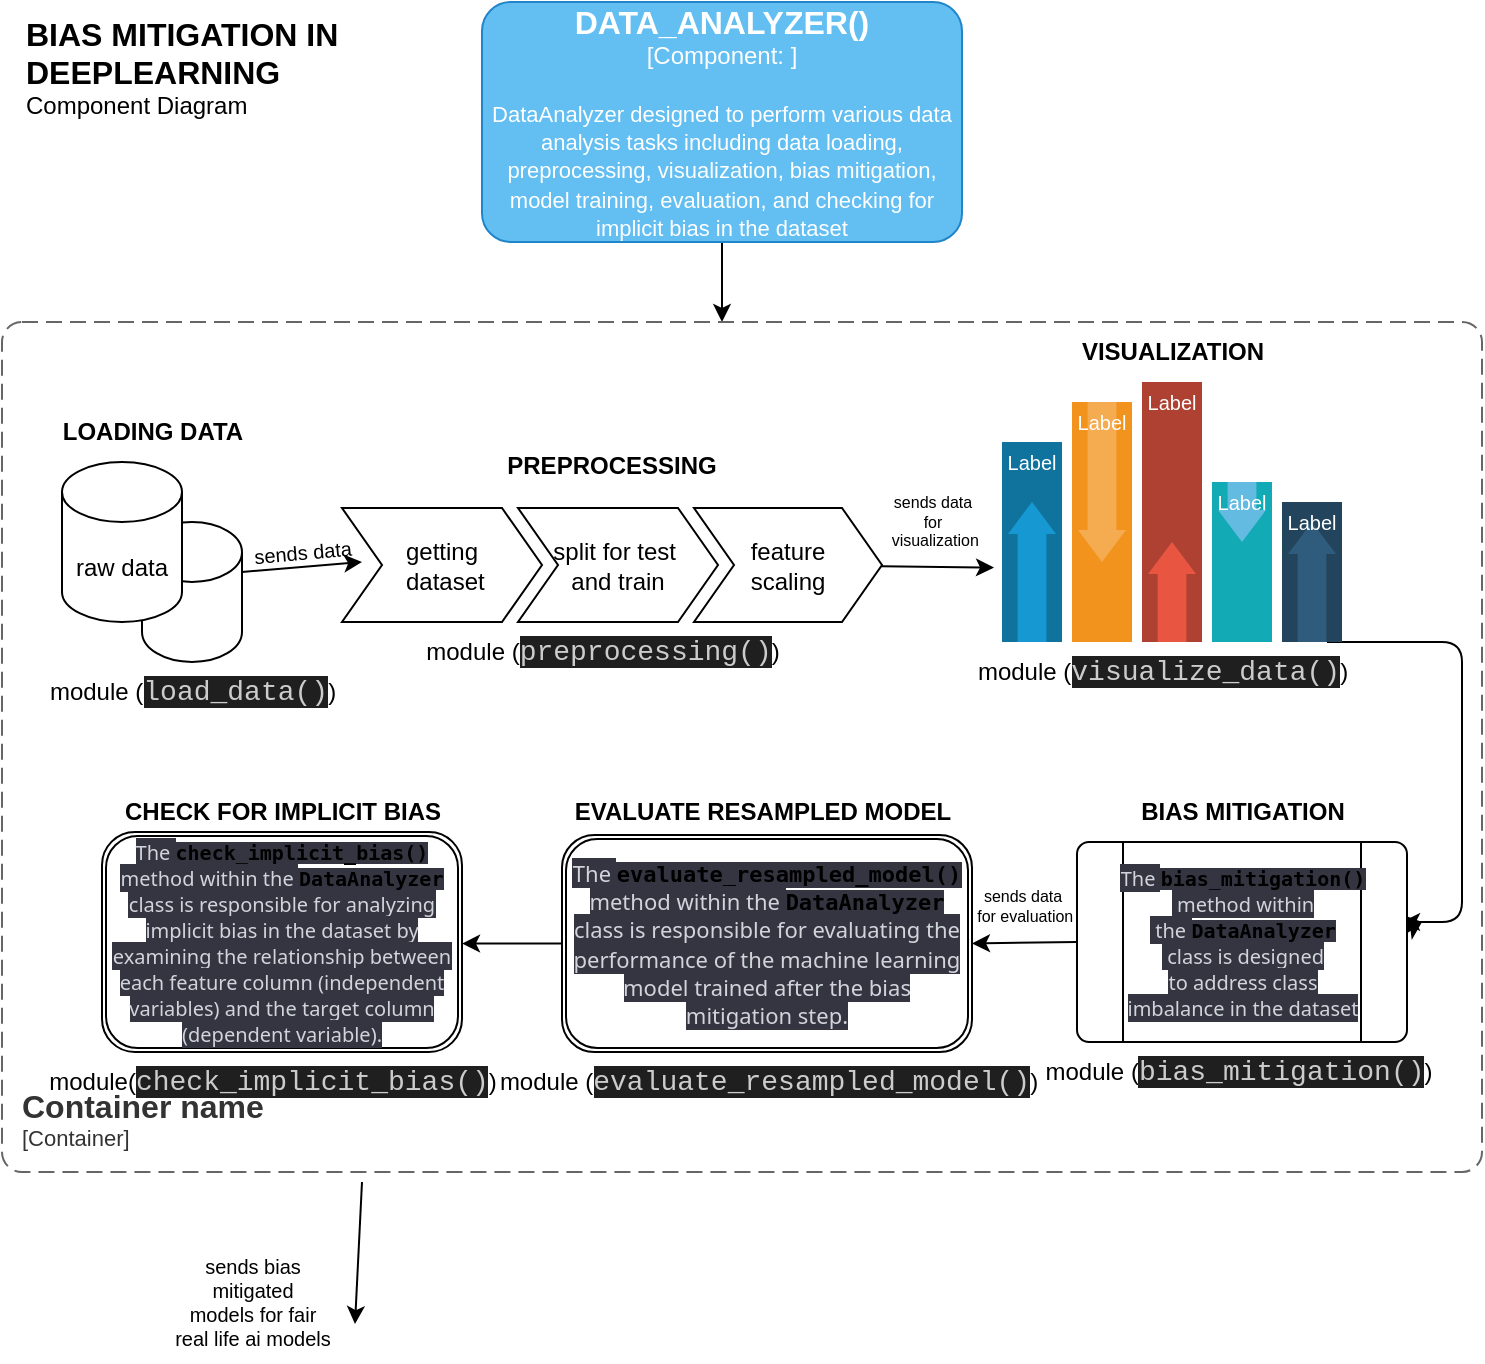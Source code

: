<mxfile version="12.2.4" pages="2"><diagram id="15BmcPadz8gIO5dGYFCy" name="Page-1"><mxGraphModel dx="786" dy="584" grid="1" gridSize="10" guides="1" tooltips="1" connect="1" arrows="1" fold="1" page="1" pageScale="1" pageWidth="850" pageHeight="1100" math="0" shadow="0"><root><mxCell id="0"/><mxCell id="1" parent="0"/><mxCell id="21" style="edgeStyle=none;html=1;exitX=1;exitY=0;exitDx=0;exitDy=25;exitPerimeter=0;" parent="1" source="2" edge="1"><mxGeometry relative="1" as="geometry"><mxPoint x="190" y="290" as="targetPoint"/><Array as="points"><mxPoint x="190" y="290"/></Array></mxGeometry></mxCell><mxCell id="2" value="" style="shape=cylinder3;whiteSpace=wrap;html=1;boundedLbl=1;backgroundOutline=1;size=15;" parent="1" vertex="1"><mxGeometry x="80" y="270" width="50" height="70" as="geometry"/></mxCell><mxCell id="4" style="edgeStyle=none;html=1;exitX=0;exitY=0.5;exitDx=0;exitDy=0;exitPerimeter=0;" parent="1" source="3" target="2" edge="1"><mxGeometry relative="1" as="geometry"/></mxCell><mxCell id="5" style="edgeStyle=none;html=1;entryX=0;entryY=0.5;entryDx=0;entryDy=0;entryPerimeter=0;" parent="1" target="2" edge="1"><mxGeometry relative="1" as="geometry"><mxPoint x="60" y="378" as="targetPoint"/><mxPoint x="60" y="300" as="sourcePoint"/><Array as="points"><mxPoint x="60" y="300"/></Array></mxGeometry></mxCell><mxCell id="3" value="raw data" style="shape=cylinder3;whiteSpace=wrap;html=1;boundedLbl=1;backgroundOutline=1;size=15;" parent="1" vertex="1"><mxGeometry x="40" y="240" width="60" height="80" as="geometry"/></mxCell><mxCell id="36" value="PREPROCESSING" style="swimlane;childLayout=stackLayout;horizontal=1;fillColor=none;horizontalStack=1;resizeParent=1;resizeParentMax=0;resizeLast=0;collapsible=0;strokeColor=none;stackBorder=10;stackSpacing=-12;resizable=1;align=center;points=[];whiteSpace=wrap;html=1;" parent="1" vertex="1"><mxGeometry x="170" y="230" width="290" height="100" as="geometry"/></mxCell><object label="getting&lt;br&gt;&amp;nbsp;dataset" id="37"><mxCell style="shape=step;perimeter=stepPerimeter;fixedSize=1;points=[];whiteSpace=wrap;html=1;" parent="36" vertex="1"><mxGeometry x="10" y="33" width="100" height="57" as="geometry"/></mxCell></object><mxCell id="38" value="split for test&amp;nbsp;&lt;br&gt;and train" style="shape=step;perimeter=stepPerimeter;fixedSize=1;points=[];whiteSpace=wrap;html=1;" parent="36" vertex="1"><mxGeometry x="98" y="33" width="100" height="57" as="geometry"/></mxCell><mxCell id="39" value="feature &lt;br&gt;scaling" style="shape=step;perimeter=stepPerimeter;fixedSize=1;points=[];whiteSpace=wrap;html=1;" parent="36" vertex="1"><mxGeometry x="186" y="33" width="94" height="57" as="geometry"/></mxCell><mxCell id="41" value="" style="fillColor=#10739E;strokeColor=none;html=1;" parent="1" vertex="1"><mxGeometry x="510" y="230" width="30" height="100" as="geometry"/></mxCell><mxCell id="42" value="" style="shape=mxgraph.arrows2.arrow;dy=0.4;dx=16;notch=0;direction=north;fillColor=#1699D3;strokeColor=none;html=1;" parent="41" vertex="1"><mxGeometry x="3" y="30" width="24" height="70" as="geometry"/></mxCell><mxCell id="43" value="Label" style="text;html=1;align=center;verticalAlign=middle;whiteSpace=wrap;fontColor=#FFFFFF;fontSize=10;strokeColor=none;fillColor=none;" parent="41" vertex="1"><mxGeometry width="30" height="20" as="geometry"/></mxCell><mxCell id="44" value="" style="fillColor=#F2931E;strokeColor=none;html=1;" parent="1" vertex="1"><mxGeometry x="545" y="210" width="30" height="120" as="geometry"/></mxCell><mxCell id="45" value="" style="shape=mxgraph.arrows2.arrow;dy=0.4;dx=16;notch=0;direction=south;fillColor=#F5AB50;strokeColor=none;html=1;" parent="44" vertex="1"><mxGeometry x="3" width="24" height="80" as="geometry"/></mxCell><mxCell id="46" value="Label" style="text;html=1;align=center;verticalAlign=middle;whiteSpace=wrap;fontColor=#FFFFFF;fontSize=10;strokeColor=none;fillColor=none;" parent="44" vertex="1"><mxGeometry width="30" height="20" as="geometry"/></mxCell><mxCell id="47" value="" style="fillColor=#AE4132;strokeColor=none;html=1;" parent="1" vertex="1"><mxGeometry x="580" y="200" width="30" height="130" as="geometry"/></mxCell><mxCell id="48" value="" style="shape=mxgraph.arrows2.arrow;dy=0.4;dx=16;notch=0;direction=north;fillColor=#E85642;strokeColor=none;html=1;" parent="47" vertex="1"><mxGeometry x="3" y="80" width="24" height="50" as="geometry"/></mxCell><mxCell id="49" value="Label" style="text;html=1;align=center;verticalAlign=middle;whiteSpace=wrap;fontColor=#FFFFFF;fontSize=10;strokeColor=none;fillColor=none;" parent="47" vertex="1"><mxGeometry width="30" height="20" as="geometry"/></mxCell><mxCell id="50" value="" style="fillColor=#12AAB5;strokeColor=none;html=1;" parent="1" vertex="1"><mxGeometry x="615" y="250" width="30" height="80" as="geometry"/></mxCell><mxCell id="51" value="" style="shape=mxgraph.arrows2.arrow;dy=0.4;dx=16;notch=0;direction=south;fillColor=#64BBE2;strokeColor=none;html=1;" parent="50" vertex="1"><mxGeometry x="3" width="24" height="30" as="geometry"/></mxCell><mxCell id="52" value="Label" style="text;html=1;align=center;verticalAlign=middle;whiteSpace=wrap;fontColor=#FFFFFF;fontSize=10;strokeColor=none;fillColor=none;" parent="50" vertex="1"><mxGeometry width="30" height="20" as="geometry"/></mxCell><mxCell id="58" style="edgeStyle=none;html=1;exitX=0.75;exitY=1;exitDx=0;exitDy=0;entryX=0.9;entryY=0.4;entryDx=0;entryDy=0;entryPerimeter=0;" parent="1" source="53" edge="1"><mxGeometry relative="1" as="geometry"><mxPoint x="710" y="470" as="targetPoint"/><Array as="points"><mxPoint x="740" y="330"/><mxPoint x="740" y="470"/></Array></mxGeometry></mxCell><mxCell id="53" value="" style="fillColor=#23445D;strokeColor=none;html=1;" parent="1" vertex="1"><mxGeometry x="650" y="260" width="30" height="70" as="geometry"/></mxCell><mxCell id="54" value="" style="shape=mxgraph.arrows2.arrow;dy=0.4;dx=16;notch=0;direction=north;fillColor=#2F5B7C;strokeColor=none;html=1;" parent="53" vertex="1"><mxGeometry x="3" y="10" width="24" height="60" as="geometry"/></mxCell><mxCell id="55" value="Label" style="text;html=1;align=center;verticalAlign=middle;whiteSpace=wrap;fontColor=#FFFFFF;fontSize=10;strokeColor=none;fillColor=none;" parent="53" vertex="1"><mxGeometry width="30" height="20" as="geometry"/></mxCell><mxCell id="57" value="VISUALIZATION" style="text;html=1;align=center;verticalAlign=middle;resizable=0;points=[];autosize=1;strokeColor=none;fillColor=none;fontStyle=1" parent="1" vertex="1"><mxGeometry x="540" y="170" width="110" height="30" as="geometry"/></mxCell><mxCell id="59" value="module (&lt;span style=&quot;background-color: rgb(31, 31, 31); color: rgb(204, 204, 204); font-family: Consolas, &amp;quot;Courier New&amp;quot;, monospace; font-size: 14px;&quot;&gt;preprocessing()&lt;/span&gt;&lt;span style=&quot;background-color: initial;&quot;&gt;)&lt;/span&gt;" style="text;html=1;align=center;verticalAlign=middle;resizable=0;points=[];autosize=1;strokeColor=none;fillColor=none;" parent="1" vertex="1"><mxGeometry x="215" y="320" width="190" height="30" as="geometry"/></mxCell><mxCell id="60" value="&lt;b&gt;LOADING DATA&lt;/b&gt;" style="text;html=1;align=center;verticalAlign=middle;resizable=0;points=[];autosize=1;strokeColor=none;fillColor=none;" parent="1" vertex="1"><mxGeometry x="30" y="210" width="110" height="30" as="geometry"/></mxCell><mxCell id="61" value="module (&lt;span style=&quot;background-color: rgb(31, 31, 31); color: rgb(204, 204, 204); font-family: Consolas, &amp;quot;Courier New&amp;quot;, monospace; font-size: 14px;&quot;&gt;load_data()&lt;/span&gt;&lt;span style=&quot;background-color: initial;&quot;&gt;)&lt;/span&gt;" style="text;html=1;align=center;verticalAlign=middle;resizable=0;points=[[0,0.5,0,0,0]];autosize=1;strokeColor=none;fillColor=none;" parent="1" vertex="1"><mxGeometry x="25" y="340" width="160" height="30" as="geometry"/></mxCell><mxCell id="62" value="module (&lt;span style=&quot;background-color: rgb(31, 31, 31); color: rgb(204, 204, 204); font-family: Consolas, &amp;quot;Courier New&amp;quot;, monospace; font-size: 14px;&quot;&gt;visualize_data()&lt;/span&gt;&lt;span style=&quot;background-color: initial;&quot;&gt;)&lt;/span&gt;" style="text;html=1;align=center;verticalAlign=middle;resizable=0;points=[];autosize=1;strokeColor=none;fillColor=none;" parent="1" vertex="1"><mxGeometry x="490" y="330" width="200" height="30" as="geometry"/></mxCell><mxCell id="76" style="edgeStyle=none;html=1;" parent="1" source="65" edge="1"><mxGeometry relative="1" as="geometry"><mxPoint x="720" y="470" as="targetPoint"/></mxGeometry></mxCell><mxCell id="77" style="edgeStyle=none;html=1;exitX=0.5;exitY=1;exitDx=0;exitDy=0;" parent="1" source="65" edge="1"><mxGeometry relative="1" as="geometry"><mxPoint x="720" y="470" as="targetPoint"/></mxGeometry></mxCell><mxCell id="80" style="edgeStyle=none;html=1;exitX=0;exitY=0.5;exitDx=0;exitDy=0;entryX=1;entryY=0.5;entryDx=0;entryDy=0;" parent="1" source="65" target="83" edge="1"><mxGeometry relative="1" as="geometry"><mxPoint x="470" y="490" as="targetPoint"/></mxGeometry></mxCell><mxCell id="65" value="d" style="verticalLabelPosition=bottom;verticalAlign=top;html=1;shape=process;whiteSpace=wrap;rounded=1;size=0.14;arcSize=6;" parent="1" vertex="1"><mxGeometry x="547.5" y="430" width="165" height="100" as="geometry"/></mxCell><mxCell id="67" style="edgeStyle=none;html=1;entryX=-0.133;entryY=0.628;entryDx=0;entryDy=0;entryPerimeter=0;" parent="1" source="39" target="41" edge="1"><mxGeometry relative="1" as="geometry"/></mxCell><mxCell id="68" value="&lt;b&gt;BIAS MITIGATION&lt;/b&gt;" style="text;html=1;align=center;verticalAlign=middle;resizable=0;points=[];autosize=1;strokeColor=none;fillColor=none;" parent="1" vertex="1"><mxGeometry x="565" y="400" width="130" height="30" as="geometry"/></mxCell><mxCell id="79" value="module (&lt;span style=&quot;background-color: rgb(31, 31, 31); color: rgb(204, 204, 204); font-family: Consolas, &amp;quot;Courier New&amp;quot;, monospace; font-size: 14px;&quot;&gt;bias_mitigation()&lt;/span&gt;&lt;span style=&quot;background-color: initial;&quot;&gt;)&lt;/span&gt;" style="text;html=1;align=center;verticalAlign=middle;resizable=0;points=[];autosize=1;strokeColor=none;fillColor=none;" parent="1" vertex="1"><mxGeometry x="522.5" y="530" width="210" height="30" as="geometry"/></mxCell><mxCell id="99" style="edgeStyle=none;html=1;fontFamily=Helvetica;entryX=1;entryY=0.507;entryDx=0;entryDy=0;entryPerimeter=0;" parent="1" source="83" target="100" edge="1"><mxGeometry relative="1" as="geometry"><mxPoint x="220" y="480.75" as="targetPoint"/></mxGeometry></mxCell><mxCell id="83" value="&lt;span style=&quot;color: rgb(209, 213, 219); font-family: Söhne, ui-sans-serif, system-ui, -apple-system, &amp;quot;Segoe UI&amp;quot;, Roboto, Ubuntu, Cantarell, &amp;quot;Noto Sans&amp;quot;, sans-serif, &amp;quot;Helvetica Neue&amp;quot;, Arial, &amp;quot;Apple Color Emoji&amp;quot;, &amp;quot;Segoe UI Emoji&amp;quot;, &amp;quot;Segoe UI Symbol&amp;quot;, &amp;quot;Noto Color Emoji&amp;quot;; font-size: 11px; text-align: start; background-color: rgb(52, 53, 65);&quot;&gt;The &lt;/span&gt;&lt;code style=&quot;border: 0px solid rgb(217, 217, 227); box-sizing: border-box; --tw-border-spacing-x: 0; --tw-border-spacing-y: 0; --tw-translate-x: 0; --tw-translate-y: 0; --tw-rotate: 0; --tw-skew-x: 0; --tw-skew-y: 0; --tw-scale-x: 1; --tw-scale-y: 1; --tw-pan-x: ; --tw-pan-y: ; --tw-pinch-zoom: ; --tw-scroll-snap-strictness: proximity; --tw-gradient-from-position: ; --tw-gradient-via-position: ; --tw-gradient-to-position: ; --tw-ordinal: ; --tw-slashed-zero: ; --tw-numeric-figure: ; --tw-numeric-spacing: ; --tw-numeric-fraction: ; --tw-ring-inset: ; --tw-ring-offset-width: 0px; --tw-ring-offset-color: #fff; --tw-ring-color: rgba(69,89,164,.5); --tw-ring-offset-shadow: 0 0 transparent; --tw-ring-shadow: 0 0 transparent; --tw-shadow: 0 0 transparent; --tw-shadow-colored: 0 0 transparent; --tw-blur: ; --tw-brightness: ; --tw-contrast: ; --tw-grayscale: ; --tw-hue-rotate: ; --tw-invert: ; --tw-saturate: ; --tw-sepia: ; --tw-drop-shadow: ; --tw-backdrop-blur: ; --tw-backdrop-brightness: ; --tw-backdrop-contrast: ; --tw-backdrop-grayscale: ; --tw-backdrop-hue-rotate: ; --tw-backdrop-invert: ; --tw-backdrop-opacity: ; --tw-backdrop-saturate: ; --tw-backdrop-sepia: ; font-size: 11px; font-weight: 600; text-align: start; background-color: rgb(52, 53, 65); font-family: &amp;quot;Söhne Mono&amp;quot;, Monaco, &amp;quot;Andale Mono&amp;quot;, &amp;quot;Ubuntu Mono&amp;quot;, monospace !important;&quot;&gt;evaluate_resampled_model()&lt;/code&gt;&lt;span style=&quot;color: rgb(209, 213, 219); font-family: Söhne, ui-sans-serif, system-ui, -apple-system, &amp;quot;Segoe UI&amp;quot;, Roboto, Ubuntu, Cantarell, &amp;quot;Noto Sans&amp;quot;, sans-serif, &amp;quot;Helvetica Neue&amp;quot;, Arial, &amp;quot;Apple Color Emoji&amp;quot;, &amp;quot;Segoe UI Emoji&amp;quot;, &amp;quot;Segoe UI Symbol&amp;quot;, &amp;quot;Noto Color Emoji&amp;quot;; font-size: 11px; text-align: start; background-color: rgb(52, 53, 65);&quot;&gt; method within the &lt;/span&gt;&lt;code style=&quot;border: 0px solid rgb(217, 217, 227); box-sizing: border-box; --tw-border-spacing-x: 0; --tw-border-spacing-y: 0; --tw-translate-x: 0; --tw-translate-y: 0; --tw-rotate: 0; --tw-skew-x: 0; --tw-skew-y: 0; --tw-scale-x: 1; --tw-scale-y: 1; --tw-pan-x: ; --tw-pan-y: ; --tw-pinch-zoom: ; --tw-scroll-snap-strictness: proximity; --tw-gradient-from-position: ; --tw-gradient-via-position: ; --tw-gradient-to-position: ; --tw-ordinal: ; --tw-slashed-zero: ; --tw-numeric-figure: ; --tw-numeric-spacing: ; --tw-numeric-fraction: ; --tw-ring-inset: ; --tw-ring-offset-width: 0px; --tw-ring-offset-color: #fff; --tw-ring-color: rgba(69,89,164,.5); --tw-ring-offset-shadow: 0 0 transparent; --tw-ring-shadow: 0 0 transparent; --tw-shadow: 0 0 transparent; --tw-shadow-colored: 0 0 transparent; --tw-blur: ; --tw-brightness: ; --tw-contrast: ; --tw-grayscale: ; --tw-hue-rotate: ; --tw-invert: ; --tw-saturate: ; --tw-sepia: ; --tw-drop-shadow: ; --tw-backdrop-blur: ; --tw-backdrop-brightness: ; --tw-backdrop-contrast: ; --tw-backdrop-grayscale: ; --tw-backdrop-hue-rotate: ; --tw-backdrop-invert: ; --tw-backdrop-opacity: ; --tw-backdrop-saturate: ; --tw-backdrop-sepia: ; font-size: 11px; font-weight: 600; text-align: start; background-color: rgb(52, 53, 65); font-family: &amp;quot;Söhne Mono&amp;quot;, Monaco, &amp;quot;Andale Mono&amp;quot;, &amp;quot;Ubuntu Mono&amp;quot;, monospace !important;&quot;&gt;DataAnalyzer&lt;/code&gt;&lt;span style=&quot;color: rgb(209, 213, 219); font-family: Söhne, ui-sans-serif, system-ui, -apple-system, &amp;quot;Segoe UI&amp;quot;, Roboto, Ubuntu, Cantarell, &amp;quot;Noto Sans&amp;quot;, sans-serif, &amp;quot;Helvetica Neue&amp;quot;, Arial, &amp;quot;Apple Color Emoji&amp;quot;, &amp;quot;Segoe UI Emoji&amp;quot;, &amp;quot;Segoe UI Symbol&amp;quot;, &amp;quot;Noto Color Emoji&amp;quot;; text-align: start; background-color: rgb(52, 53, 65); font-size: 11px;&quot;&gt; class is responsible for evaluating the performance of the machine learning model trained after the bias mitigation step.&lt;/span&gt;" style="shape=ext;double=1;rounded=1;whiteSpace=wrap;html=1;fontSize=11;" parent="1" vertex="1"><mxGeometry x="290" y="426.5" width="205" height="108.5" as="geometry"/></mxCell><mxCell id="87" value="EVALUATE RESAMPLED MODEL" style="text;html=1;align=center;verticalAlign=middle;resizable=0;points=[];autosize=1;strokeColor=none;fillColor=none;fontStyle=1" parent="1" vertex="1"><mxGeometry x="285" y="400" width="210" height="30" as="geometry"/></mxCell><mxCell id="97" style="edgeStyle=none;html=1;exitX=0.5;exitY=1;exitDx=0;exitDy=0;exitPerimeter=0;" parent="1" source="90" edge="1"><mxGeometry relative="1" as="geometry"><mxPoint x="370" y="170" as="targetPoint"/></mxGeometry></mxCell><object placeholders="1" c4Name="DATA_ANALYZER()" c4Type="Component" c4Technology="" c4Description="DataAnalyzer designed to perform various data analysis tasks including data loading, preprocessing, visualization, bias mitigation, model training, evaluation, and checking for implicit bias in the dataset" label="&lt;font style=&quot;font-size: 16px&quot;&gt;&lt;b&gt;%c4Name%&lt;/b&gt;&lt;/font&gt;&lt;div&gt;[%c4Type%: %c4Technology%]&lt;/div&gt;&lt;br&gt;&lt;div&gt;&lt;font style=&quot;font-size: 11px&quot;&gt;%c4Description%&lt;/font&gt;&lt;/div&gt;" id="90"><mxCell style="rounded=1;whiteSpace=wrap;html=1;labelBackgroundColor=none;fillColor=#63BEF2;fontColor=#ffffff;align=center;arcSize=12;strokeColor=#2086C9;metaEdit=1;resizable=0;points=[[0.25,0,0],[0.5,0,0],[0.75,0,0],[1,0.25,0],[1,0.5,0],[1,0.75,0],[0.75,1,0],[0.5,1,0],[0.25,1,0],[0,0.75,0],[0,0.5,0],[0,0.25,0]];" parent="1" vertex="1"><mxGeometry x="250" y="10" width="240" height="120" as="geometry"/></mxCell></object><object placeholders="1" c4Name="Container name" c4Type="ContainerScopeBoundary" c4Application="Container" label="&lt;font style=&quot;font-size: 16px&quot;&gt;&lt;b&gt;&lt;div style=&quot;text-align: left&quot;&gt;%c4Name%&lt;/div&gt;&lt;/b&gt;&lt;/font&gt;&lt;div style=&quot;text-align: left&quot;&gt;[%c4Application%]&lt;/div&gt;" id="93"><mxCell style="rounded=1;fontSize=11;whiteSpace=wrap;html=1;dashed=1;arcSize=20;fillColor=none;strokeColor=#666666;fontColor=#333333;labelBackgroundColor=none;align=left;verticalAlign=bottom;labelBorderColor=none;spacingTop=0;spacing=10;dashPattern=8 4;metaEdit=1;rotatable=0;perimeter=rectanglePerimeter;noLabel=0;labelPadding=0;allowArrows=0;connectable=0;expand=0;recursiveResize=0;editable=1;pointerEvents=0;absoluteArcSize=1;points=[[0.25,0,0],[0.5,0,0],[0.75,0,0],[1,0.25,0],[1,0.5,0],[1,0.75,0],[0.75,1,0],[0.5,1,0],[0.25,1,0],[0,0.75,0],[0,0.5,0],[0,0.25,0]];" parent="1" vertex="1"><mxGeometry x="10" y="170" width="740" height="425" as="geometry"/></mxCell></object><object placeholders="1" c4Name="BIAS MITIGATION IN DEEPLEARNING" c4Type="BIAS MITIGATION IN DEEPLEARNING" c4Description="Component Diagram" label="&lt;font style=&quot;font-size: 16px&quot;&gt;&lt;b&gt;&lt;div style=&quot;text-align: left&quot;&gt;%c4Name%&lt;/div&gt;&lt;/b&gt;&lt;/font&gt;&lt;div style=&quot;text-align: left&quot;&gt;%c4Description%&lt;/div&gt;" id="96"><mxCell style="text;html=1;strokeColor=none;fillColor=none;align=left;verticalAlign=top;whiteSpace=wrap;rounded=0;metaEdit=1;allowArrows=0;resizable=1;rotatable=0;connectable=0;recursiveResize=0;expand=0;pointerEvents=0;points=[[0.25,0,0],[0.5,0,0],[0.75,0,0],[1,0.25,0],[1,0.5,0],[1,0.75,0],[0.75,1,0],[0.5,1,0],[0.25,1,0],[0,0.75,0],[0,0.5,0],[0,0.25,0]];" parent="1" vertex="1"><mxGeometry x="20" y="10" width="260" height="40" as="geometry"/></mxCell></object><mxCell id="98" value="module (&lt;span style=&quot;background-color: rgb(31, 31, 31); color: rgb(204, 204, 204); font-family: Consolas, &amp;quot;Courier New&amp;quot;, monospace; font-size: 14px;&quot;&gt;evaluate_resampled_model()&lt;/span&gt;&lt;span style=&quot;background-color: initial;&quot;&gt;)&lt;/span&gt;" style="text;html=1;align=center;verticalAlign=middle;resizable=0;points=[];autosize=1;strokeColor=none;fillColor=none;" parent="1" vertex="1"><mxGeometry x="257.5" y="535" width="270" height="30" as="geometry"/></mxCell><mxCell id="100" value="&lt;span style=&quot;color: rgb(209, 213, 219); font-family: Söhne, ui-sans-serif, system-ui, -apple-system, &amp;quot;Segoe UI&amp;quot;, Roboto, Ubuntu, Cantarell, &amp;quot;Noto Sans&amp;quot;, sans-serif, &amp;quot;Helvetica Neue&amp;quot;, Arial, &amp;quot;Apple Color Emoji&amp;quot;, &amp;quot;Segoe UI Emoji&amp;quot;, &amp;quot;Segoe UI Symbol&amp;quot;, &amp;quot;Noto Color Emoji&amp;quot;; font-size: 10px; text-align: start; background-color: rgb(52, 53, 65);&quot;&gt;The &lt;/span&gt;&lt;code style=&quot;border: 0px solid rgb(217, 217, 227); box-sizing: border-box; --tw-border-spacing-x: 0; --tw-border-spacing-y: 0; --tw-translate-x: 0; --tw-translate-y: 0; --tw-rotate: 0; --tw-skew-x: 0; --tw-skew-y: 0; --tw-scale-x: 1; --tw-scale-y: 1; --tw-pan-x: ; --tw-pan-y: ; --tw-pinch-zoom: ; --tw-scroll-snap-strictness: proximity; --tw-gradient-from-position: ; --tw-gradient-via-position: ; --tw-gradient-to-position: ; --tw-ordinal: ; --tw-slashed-zero: ; --tw-numeric-figure: ; --tw-numeric-spacing: ; --tw-numeric-fraction: ; --tw-ring-inset: ; --tw-ring-offset-width: 0px; --tw-ring-offset-color: #fff; --tw-ring-color: rgba(69,89,164,.5); --tw-ring-offset-shadow: 0 0 transparent; --tw-ring-shadow: 0 0 transparent; --tw-shadow: 0 0 transparent; --tw-shadow-colored: 0 0 transparent; --tw-blur: ; --tw-brightness: ; --tw-contrast: ; --tw-grayscale: ; --tw-hue-rotate: ; --tw-invert: ; --tw-saturate: ; --tw-sepia: ; --tw-drop-shadow: ; --tw-backdrop-blur: ; --tw-backdrop-brightness: ; --tw-backdrop-contrast: ; --tw-backdrop-grayscale: ; --tw-backdrop-hue-rotate: ; --tw-backdrop-invert: ; --tw-backdrop-opacity: ; --tw-backdrop-saturate: ; --tw-backdrop-sepia: ; font-size: 10px; font-weight: 600; text-align: start; background-color: rgb(52, 53, 65); font-family: &amp;quot;Söhne Mono&amp;quot;, Monaco, &amp;quot;Andale Mono&amp;quot;, &amp;quot;Ubuntu Mono&amp;quot;, monospace !important;&quot;&gt;check_implicit_bias()&lt;/code&gt;&lt;span style=&quot;color: rgb(209, 213, 219); font-family: Söhne, ui-sans-serif, system-ui, -apple-system, &amp;quot;Segoe UI&amp;quot;, Roboto, Ubuntu, Cantarell, &amp;quot;Noto Sans&amp;quot;, sans-serif, &amp;quot;Helvetica Neue&amp;quot;, Arial, &amp;quot;Apple Color Emoji&amp;quot;, &amp;quot;Segoe UI Emoji&amp;quot;, &amp;quot;Segoe UI Symbol&amp;quot;, &amp;quot;Noto Color Emoji&amp;quot;; font-size: 10px; text-align: start; background-color: rgb(52, 53, 65);&quot;&gt; method within the &lt;/span&gt;&lt;code style=&quot;border: 0px solid rgb(217, 217, 227); box-sizing: border-box; --tw-border-spacing-x: 0; --tw-border-spacing-y: 0; --tw-translate-x: 0; --tw-translate-y: 0; --tw-rotate: 0; --tw-skew-x: 0; --tw-skew-y: 0; --tw-scale-x: 1; --tw-scale-y: 1; --tw-pan-x: ; --tw-pan-y: ; --tw-pinch-zoom: ; --tw-scroll-snap-strictness: proximity; --tw-gradient-from-position: ; --tw-gradient-via-position: ; --tw-gradient-to-position: ; --tw-ordinal: ; --tw-slashed-zero: ; --tw-numeric-figure: ; --tw-numeric-spacing: ; --tw-numeric-fraction: ; --tw-ring-inset: ; --tw-ring-offset-width: 0px; --tw-ring-offset-color: #fff; --tw-ring-color: rgba(69,89,164,.5); --tw-ring-offset-shadow: 0 0 transparent; --tw-ring-shadow: 0 0 transparent; --tw-shadow: 0 0 transparent; --tw-shadow-colored: 0 0 transparent; --tw-blur: ; --tw-brightness: ; --tw-contrast: ; --tw-grayscale: ; --tw-hue-rotate: ; --tw-invert: ; --tw-saturate: ; --tw-sepia: ; --tw-drop-shadow: ; --tw-backdrop-blur: ; --tw-backdrop-brightness: ; --tw-backdrop-contrast: ; --tw-backdrop-grayscale: ; --tw-backdrop-hue-rotate: ; --tw-backdrop-invert: ; --tw-backdrop-opacity: ; --tw-backdrop-saturate: ; --tw-backdrop-sepia: ; font-size: 10px; font-weight: 600; text-align: start; background-color: rgb(52, 53, 65); font-family: &amp;quot;Söhne Mono&amp;quot;, Monaco, &amp;quot;Andale Mono&amp;quot;, &amp;quot;Ubuntu Mono&amp;quot;, monospace !important;&quot;&gt;DataAnalyzer&lt;/code&gt;&lt;span style=&quot;color: rgb(209, 213, 219); font-family: Söhne, ui-sans-serif, system-ui, -apple-system, &amp;quot;Segoe UI&amp;quot;, Roboto, Ubuntu, Cantarell, &amp;quot;Noto Sans&amp;quot;, sans-serif, &amp;quot;Helvetica Neue&amp;quot;, Arial, &amp;quot;Apple Color Emoji&amp;quot;, &amp;quot;Segoe UI Emoji&amp;quot;, &amp;quot;Segoe UI Symbol&amp;quot;, &amp;quot;Noto Color Emoji&amp;quot;; text-align: start; background-color: rgb(52, 53, 65); font-size: 10px;&quot;&gt; class is responsible for analyzing implicit bias in the dataset by examining the relationship between each feature column (independent variables) and the target column (dependent variable).&lt;/span&gt;" style="shape=ext;double=1;rounded=1;whiteSpace=wrap;html=1;fontFamily=Helvetica;fontSize=10;" parent="1" vertex="1"><mxGeometry x="60" y="425" width="180" height="110" as="geometry"/></mxCell><mxCell id="102" value="sends data" style="text;html=1;align=center;verticalAlign=middle;resizable=0;points=[];autosize=1;strokeColor=none;fillColor=none;fontFamily=Helvetica;rotation=-5;fontSize=10;" parent="1" vertex="1"><mxGeometry x="125" y="270" width="70" height="30" as="geometry"/></mxCell><mxCell id="103" value="sends data &lt;br style=&quot;font-size: 8px;&quot;&gt;for&lt;br style=&quot;font-size: 8px;&quot;&gt;&amp;nbsp;visualization" style="text;html=1;align=center;verticalAlign=middle;resizable=0;points=[];autosize=1;strokeColor=none;fillColor=none;fontSize=8;fontFamily=Helvetica;" parent="1" vertex="1"><mxGeometry x="440" y="250" width="70" height="40" as="geometry"/></mxCell><mxCell id="104" value="sends data&lt;br&gt;&amp;nbsp;for evaluation" style="text;html=1;align=center;verticalAlign=middle;resizable=0;points=[];autosize=1;strokeColor=none;fillColor=none;fontSize=8;fontFamily=Helvetica;" parent="1" vertex="1"><mxGeometry x="485" y="446.61" width="70" height="30" as="geometry"/></mxCell><mxCell id="108" value="&lt;span style=&quot;font-size: 12px;&quot;&gt;&lt;b&gt;CHECK FOR IMPLICIT BIAS&lt;/b&gt;&lt;/span&gt;" style="text;html=1;align=center;verticalAlign=middle;resizable=0;points=[];autosize=1;strokeColor=none;fillColor=none;fontSize=8;fontFamily=Helvetica;rotation=0;" parent="1" vertex="1"><mxGeometry x="60" y="400" width="180" height="30" as="geometry"/></mxCell><mxCell id="109" value="module(&lt;span style=&quot;background-color: rgb(31, 31, 31); color: rgb(204, 204, 204); font-family: Consolas, &amp;quot;Courier New&amp;quot;, monospace; font-size: 14px;&quot;&gt;check_implicit_bias()&lt;/span&gt;&lt;span style=&quot;background-color: initial;&quot;&gt;)&lt;/span&gt;" style="text;html=1;align=center;verticalAlign=middle;resizable=0;points=[];autosize=1;strokeColor=none;fillColor=none;fontSize=12;fontFamily=Helvetica;" parent="1" vertex="1"><mxGeometry x="30" y="535" width="230" height="30" as="geometry"/></mxCell><mxCell id="HdpaHe9uP0vM6JdWW79L-109" value="&lt;span style=&quot;color: rgb(209, 213, 219); font-family: Söhne, ui-sans-serif, system-ui, -apple-system, &amp;quot;Segoe UI&amp;quot;, Roboto, Ubuntu, Cantarell, &amp;quot;Noto Sans&amp;quot;, sans-serif, &amp;quot;Helvetica Neue&amp;quot;, Arial, &amp;quot;Apple Color Emoji&amp;quot;, &amp;quot;Segoe UI Emoji&amp;quot;, &amp;quot;Segoe UI Symbol&amp;quot;, &amp;quot;Noto Color Emoji&amp;quot;; font-size: 10px; text-align: start; background-color: rgb(52, 53, 65);&quot;&gt;The &lt;/span&gt;&lt;code style=&quot;border: 0px solid rgb(217, 217, 227); box-sizing: border-box; --tw-border-spacing-x: 0; --tw-border-spacing-y: 0; --tw-translate-x: 0; --tw-translate-y: 0; --tw-rotate: 0; --tw-skew-x: 0; --tw-skew-y: 0; --tw-scale-x: 1; --tw-scale-y: 1; --tw-pan-x: ; --tw-pan-y: ; --tw-pinch-zoom: ; --tw-scroll-snap-strictness: proximity; --tw-gradient-from-position: ; --tw-gradient-via-position: ; --tw-gradient-to-position: ; --tw-ordinal: ; --tw-slashed-zero: ; --tw-numeric-figure: ; --tw-numeric-spacing: ; --tw-numeric-fraction: ; --tw-ring-inset: ; --tw-ring-offset-width: 0px; --tw-ring-offset-color: #fff; --tw-ring-color: rgba(69,89,164,.5); --tw-ring-offset-shadow: 0 0 transparent; --tw-ring-shadow: 0 0 transparent; --tw-shadow: 0 0 transparent; --tw-shadow-colored: 0 0 transparent; --tw-blur: ; --tw-brightness: ; --tw-contrast: ; --tw-grayscale: ; --tw-hue-rotate: ; --tw-invert: ; --tw-saturate: ; --tw-sepia: ; --tw-drop-shadow: ; --tw-backdrop-blur: ; --tw-backdrop-brightness: ; --tw-backdrop-contrast: ; --tw-backdrop-grayscale: ; --tw-backdrop-hue-rotate: ; --tw-backdrop-invert: ; --tw-backdrop-opacity: ; --tw-backdrop-saturate: ; --tw-backdrop-sepia: ; font-size: 10px; font-weight: 600; text-align: start; background-color: rgb(52, 53, 65); font-family: &amp;quot;Söhne Mono&amp;quot;, Monaco, &amp;quot;Andale Mono&amp;quot;, &amp;quot;Ubuntu Mono&amp;quot;, monospace !important;&quot;&gt;bias_mitigation()&lt;br style=&quot;font-size: 10px;&quot;&gt;&lt;/code&gt;&lt;span style=&quot;color: rgb(209, 213, 219); font-family: Söhne, ui-sans-serif, system-ui, -apple-system, &amp;quot;Segoe UI&amp;quot;, Roboto, Ubuntu, Cantarell, &amp;quot;Noto Sans&amp;quot;, sans-serif, &amp;quot;Helvetica Neue&amp;quot;, Arial, &amp;quot;Apple Color Emoji&amp;quot;, &amp;quot;Segoe UI Emoji&amp;quot;, &amp;quot;Segoe UI Symbol&amp;quot;, &amp;quot;Noto Color Emoji&amp;quot;; font-size: 10px; text-align: start; background-color: rgb(52, 53, 65);&quot;&gt;&amp;nbsp;method within&lt;br style=&quot;font-size: 10px;&quot;&gt;&amp;nbsp;the &lt;/span&gt;&lt;code style=&quot;border: 0px solid rgb(217, 217, 227); box-sizing: border-box; --tw-border-spacing-x: 0; --tw-border-spacing-y: 0; --tw-translate-x: 0; --tw-translate-y: 0; --tw-rotate: 0; --tw-skew-x: 0; --tw-skew-y: 0; --tw-scale-x: 1; --tw-scale-y: 1; --tw-pan-x: ; --tw-pan-y: ; --tw-pinch-zoom: ; --tw-scroll-snap-strictness: proximity; --tw-gradient-from-position: ; --tw-gradient-via-position: ; --tw-gradient-to-position: ; --tw-ordinal: ; --tw-slashed-zero: ; --tw-numeric-figure: ; --tw-numeric-spacing: ; --tw-numeric-fraction: ; --tw-ring-inset: ; --tw-ring-offset-width: 0px; --tw-ring-offset-color: #fff; --tw-ring-color: rgba(69,89,164,.5); --tw-ring-offset-shadow: 0 0 transparent; --tw-ring-shadow: 0 0 transparent; --tw-shadow: 0 0 transparent; --tw-shadow-colored: 0 0 transparent; --tw-blur: ; --tw-brightness: ; --tw-contrast: ; --tw-grayscale: ; --tw-hue-rotate: ; --tw-invert: ; --tw-saturate: ; --tw-sepia: ; --tw-drop-shadow: ; --tw-backdrop-blur: ; --tw-backdrop-brightness: ; --tw-backdrop-contrast: ; --tw-backdrop-grayscale: ; --tw-backdrop-hue-rotate: ; --tw-backdrop-invert: ; --tw-backdrop-opacity: ; --tw-backdrop-saturate: ; --tw-backdrop-sepia: ; font-size: 10px; font-weight: 600; text-align: start; background-color: rgb(52, 53, 65); font-family: &amp;quot;Söhne Mono&amp;quot;, Monaco, &amp;quot;Andale Mono&amp;quot;, &amp;quot;Ubuntu Mono&amp;quot;, monospace !important;&quot;&gt;DataAnalyzer&lt;br style=&quot;font-size: 10px;&quot;&gt;&lt;/code&gt;&lt;span style=&quot;color: rgb(209, 213, 219); font-family: Söhne, ui-sans-serif, system-ui, -apple-system, &amp;quot;Segoe UI&amp;quot;, Roboto, Ubuntu, Cantarell, &amp;quot;Noto Sans&amp;quot;, sans-serif, &amp;quot;Helvetica Neue&amp;quot;, Arial, &amp;quot;Apple Color Emoji&amp;quot;, &amp;quot;Segoe UI Emoji&amp;quot;, &amp;quot;Segoe UI Symbol&amp;quot;, &amp;quot;Noto Color Emoji&amp;quot;; text-align: start; background-color: rgb(52, 53, 65); font-size: 10px;&quot;&gt;&amp;nbsp;class is designed &lt;br style=&quot;font-size: 10px;&quot;&gt;to address class &lt;br style=&quot;font-size: 10px;&quot;&gt;imbalance in the dataset&lt;/span&gt;" style="text;html=1;align=center;verticalAlign=middle;resizable=0;points=[];autosize=1;strokeColor=none;fillColor=none;fontSize=10;fontFamily=Helvetica;" parent="1" vertex="1"><mxGeometry x="560" y="435" width="140" height="90" as="geometry"/></mxCell><mxCell id="HdpaHe9uP0vM6JdWW79L-112" value="sends bias &lt;br&gt;mitigated &lt;br&gt;models for fair &lt;br&gt;real life ai models" style="text;html=1;align=center;verticalAlign=middle;resizable=0;points=[];autosize=1;strokeColor=none;fillColor=none;fontSize=10;fontFamily=Helvetica;" parent="1" vertex="1"><mxGeometry x="85" y="630" width="100" height="60" as="geometry"/></mxCell><mxCell id="HdpaHe9uP0vM6JdWW79L-116" value="" style="endArrow=classic;html=1;fontFamily=Helvetica;fontSize=10;entryX=1.015;entryY=0.684;entryDx=0;entryDy=0;entryPerimeter=0;" parent="1" target="HdpaHe9uP0vM6JdWW79L-112" edge="1"><mxGeometry width="50" height="50" relative="1" as="geometry"><mxPoint x="190" y="600" as="sourcePoint"/><mxPoint x="190" y="620" as="targetPoint"/></mxGeometry></mxCell></root></mxGraphModel></diagram><diagram id="NeAVZKkcVl0ni8CTT01A" name="Page-2"><mxGraphModel dx="746" dy="563" grid="1" gridSize="10" guides="1" tooltips="1" connect="1" arrows="1" fold="1" page="1" pageScale="1" pageWidth="850" pageHeight="1400" math="0" shadow="0">&#xa;            <root>&#xa;                <mxCell id="0"/>&#xa;                <mxCell id="1" parent="0"/>&#xa;            </root>&#xa;        </mxGraphModel></diagram></mxfile>